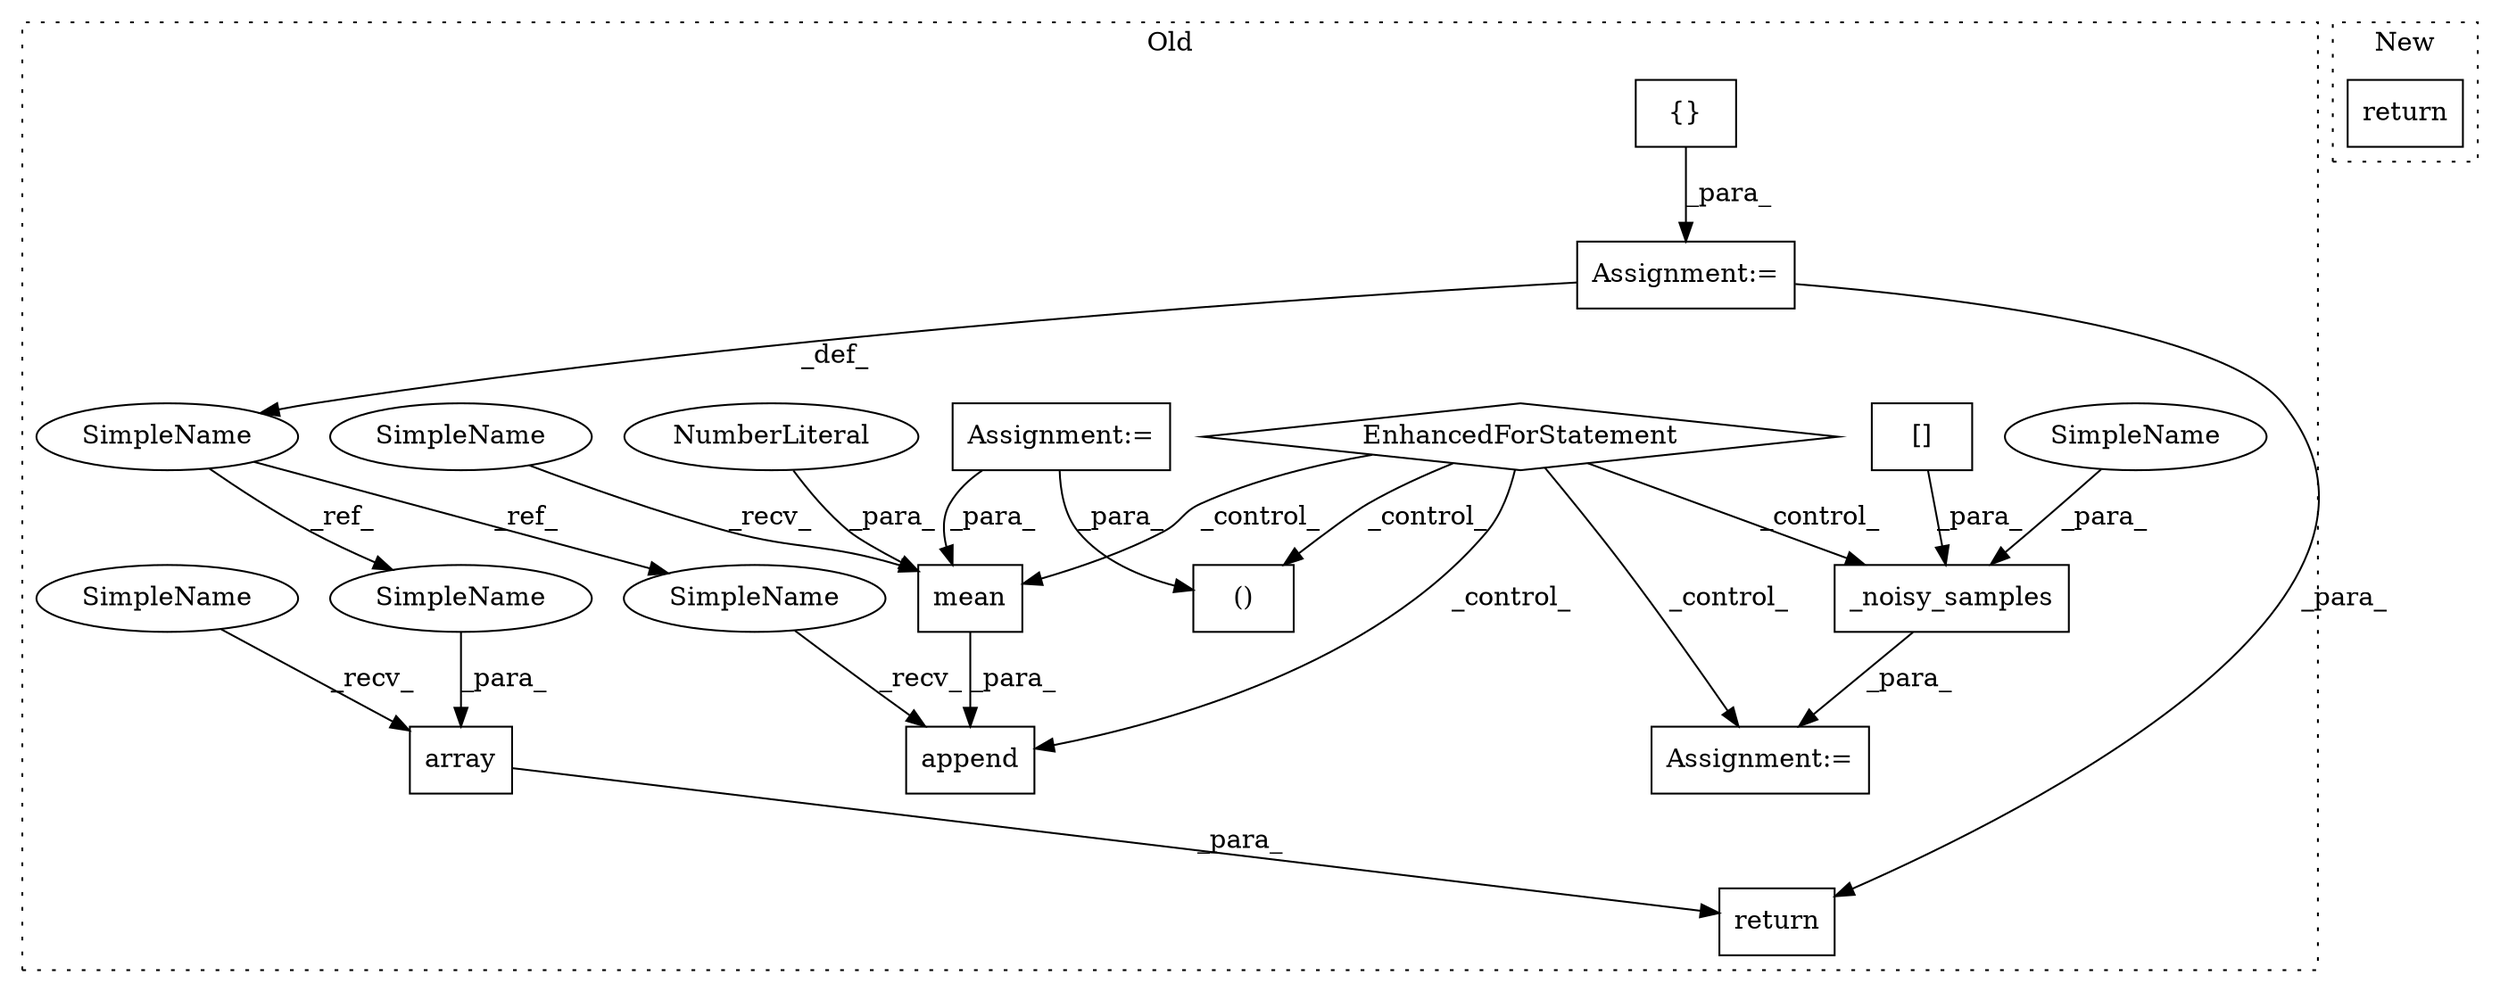 digraph G {
subgraph cluster0 {
1 [label="_noisy_samples" a="32" s="2178,2203" l="15,1" shape="box"];
3 [label="[]" a="2" s="2197,2202" l="2,1" shape="box"];
4 [label="EnhancedForStatement" a="70" s="2044,2131" l="65,2" shape="diamond"];
5 [label="()" a="106" s="2148" l="23" shape="box"];
6 [label="mean" a="32" s="2239,2288" l="5,1" shape="box"];
7 [label="NumberLiteral" a="34" s="2287" l="1" shape="ellipse"];
8 [label="array" a="32" s="2315,2334" l="6,1" shape="box"];
9 [label="{}" a="4" s="2036" l="2" shape="box"];
10 [label="SimpleName" a="42" s="2013" l="13" shape="ellipse"];
11 [label="append" a="32" s="2226,2289" l="7,1" shape="box"];
12 [label="Assignment:=" a="7" s="1951" l="5" shape="box"];
13 [label="Assignment:=" a="7" s="2026" l="1" shape="box"];
14 [label="Assignment:=" a="7" s="2171" l="2" shape="box"];
15 [label="return" a="41" s="2302" l="7" shape="box"];
16 [label="SimpleName" a="42" s="2321" l="13" shape="ellipse"];
17 [label="SimpleName" a="42" s="2212" l="13" shape="ellipse"];
18 [label="SimpleName" a="42" s="2193" l="3" shape="ellipse"];
19 [label="SimpleName" a="42" s="2233" l="5" shape="ellipse"];
20 [label="SimpleName" a="42" s="2309" l="5" shape="ellipse"];
label = "Old";
style="dotted";
}
subgraph cluster1 {
2 [label="return" a="41" s="1958" l="7" shape="box"];
label = "New";
style="dotted";
}
1 -> 14 [label="_para_"];
3 -> 1 [label="_para_"];
4 -> 6 [label="_control_"];
4 -> 1 [label="_control_"];
4 -> 14 [label="_control_"];
4 -> 5 [label="_control_"];
4 -> 11 [label="_control_"];
6 -> 11 [label="_para_"];
7 -> 6 [label="_para_"];
8 -> 15 [label="_para_"];
9 -> 13 [label="_para_"];
10 -> 16 [label="_ref_"];
10 -> 17 [label="_ref_"];
12 -> 6 [label="_para_"];
12 -> 5 [label="_para_"];
13 -> 10 [label="_def_"];
13 -> 15 [label="_para_"];
16 -> 8 [label="_para_"];
17 -> 11 [label="_recv_"];
18 -> 1 [label="_para_"];
19 -> 6 [label="_recv_"];
20 -> 8 [label="_recv_"];
}